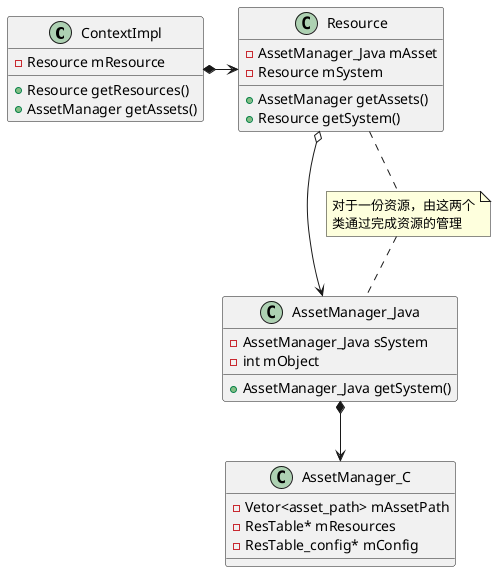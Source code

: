 @startuml
class ContextImpl {
  - Resource mResource
  + Resource getResources()
  + AssetManager getAssets()
}

class Resource {
  - AssetManager_Java mAsset
  - Resource mSystem
  + AssetManager getAssets()
  + Resource getSystem()
}

class AssetManager_Java {
  - AssetManager_Java sSystem
  - int mObject
  + AssetManager_Java getSystem()
}

class AssetManager_C {
  - Vetor<asset_path> mAssetPath
  - ResTable* mResources
  - ResTable_config* mConfig
}

note as resManager
对于一份资源，由这两个
类通过完成资源的管理
end note

ContextImpl *-> Resource
Resource o--> AssetManager_Java
AssetManager_Java *-->AssetManager_C

Resource .. resManager
resManager .. AssetManager_Java
@enduml
